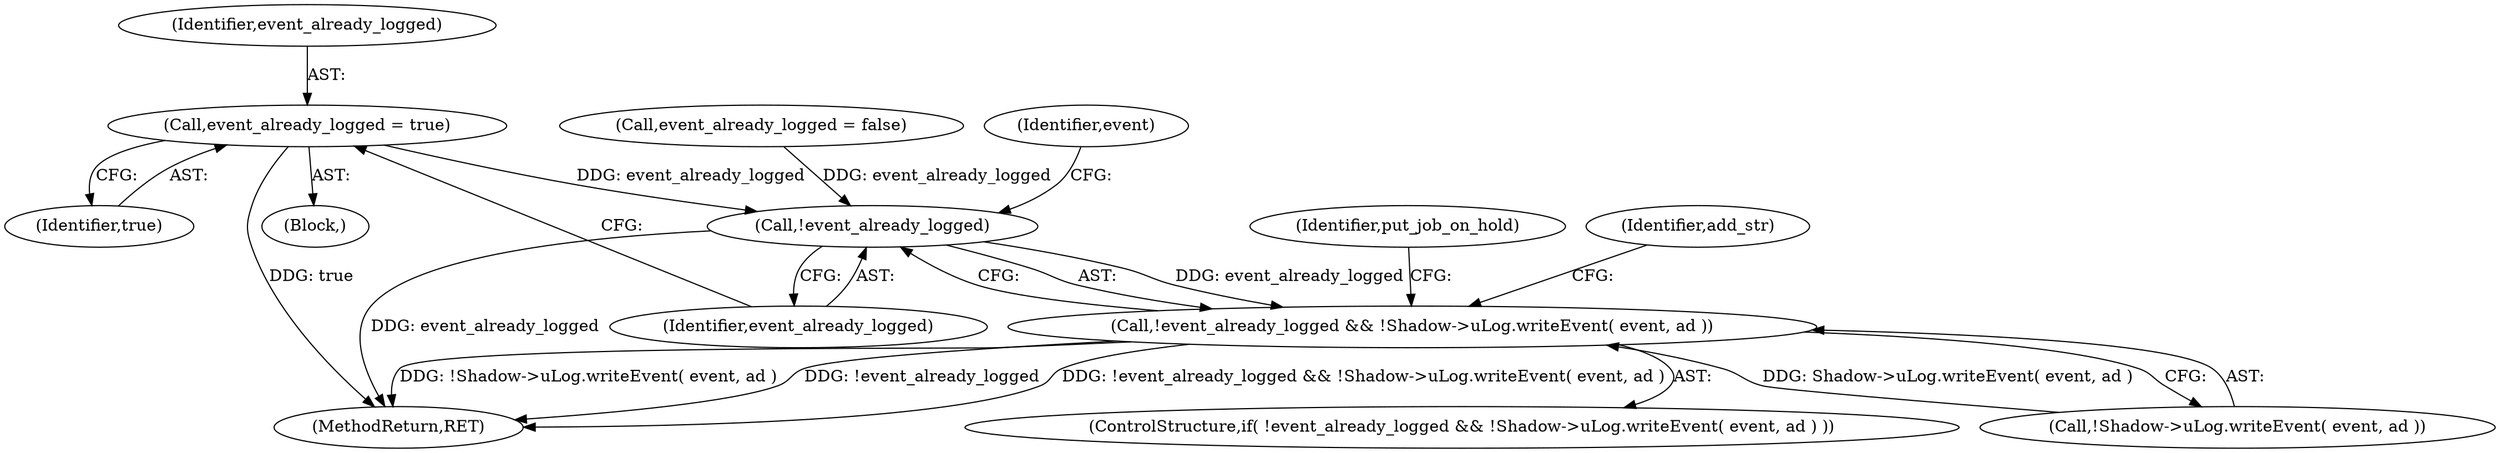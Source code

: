 digraph "0_htcondor_5e5571d1a431eb3c61977b6dd6ec90186ef79867_6@API" {
"1000226" [label="(Call,event_already_logged = true)"];
"1000231" [label="(Call,!event_already_logged)"];
"1000230" [label="(Call,!event_already_logged && !Shadow->uLog.writeEvent( event, ad ))"];
"1000250" [label="(Identifier,put_job_on_hold)"];
"1000232" [label="(Identifier,event_already_logged)"];
"1000233" [label="(Call,!Shadow->uLog.writeEvent( event, ad ))"];
"1000209" [label="(Block,)"];
"1000231" [label="(Call,!event_already_logged)"];
"1000281" [label="(MethodReturn,RET)"];
"1000230" [label="(Call,!event_already_logged && !Shadow->uLog.writeEvent( event, ad ))"];
"1000118" [label="(Call,event_already_logged = false)"];
"1000235" [label="(Identifier,event)"];
"1000240" [label="(Identifier,add_str)"];
"1000228" [label="(Identifier,true)"];
"1000227" [label="(Identifier,event_already_logged)"];
"1000229" [label="(ControlStructure,if( !event_already_logged && !Shadow->uLog.writeEvent( event, ad ) ))"];
"1000226" [label="(Call,event_already_logged = true)"];
"1000226" -> "1000209"  [label="AST: "];
"1000226" -> "1000228"  [label="CFG: "];
"1000227" -> "1000226"  [label="AST: "];
"1000228" -> "1000226"  [label="AST: "];
"1000232" -> "1000226"  [label="CFG: "];
"1000226" -> "1000281"  [label="DDG: true"];
"1000226" -> "1000231"  [label="DDG: event_already_logged"];
"1000231" -> "1000230"  [label="AST: "];
"1000231" -> "1000232"  [label="CFG: "];
"1000232" -> "1000231"  [label="AST: "];
"1000235" -> "1000231"  [label="CFG: "];
"1000230" -> "1000231"  [label="CFG: "];
"1000231" -> "1000281"  [label="DDG: event_already_logged"];
"1000231" -> "1000230"  [label="DDG: event_already_logged"];
"1000118" -> "1000231"  [label="DDG: event_already_logged"];
"1000230" -> "1000229"  [label="AST: "];
"1000230" -> "1000233"  [label="CFG: "];
"1000233" -> "1000230"  [label="AST: "];
"1000240" -> "1000230"  [label="CFG: "];
"1000250" -> "1000230"  [label="CFG: "];
"1000230" -> "1000281"  [label="DDG: !Shadow->uLog.writeEvent( event, ad )"];
"1000230" -> "1000281"  [label="DDG: !event_already_logged"];
"1000230" -> "1000281"  [label="DDG: !event_already_logged && !Shadow->uLog.writeEvent( event, ad )"];
"1000233" -> "1000230"  [label="DDG: Shadow->uLog.writeEvent( event, ad )"];
}
